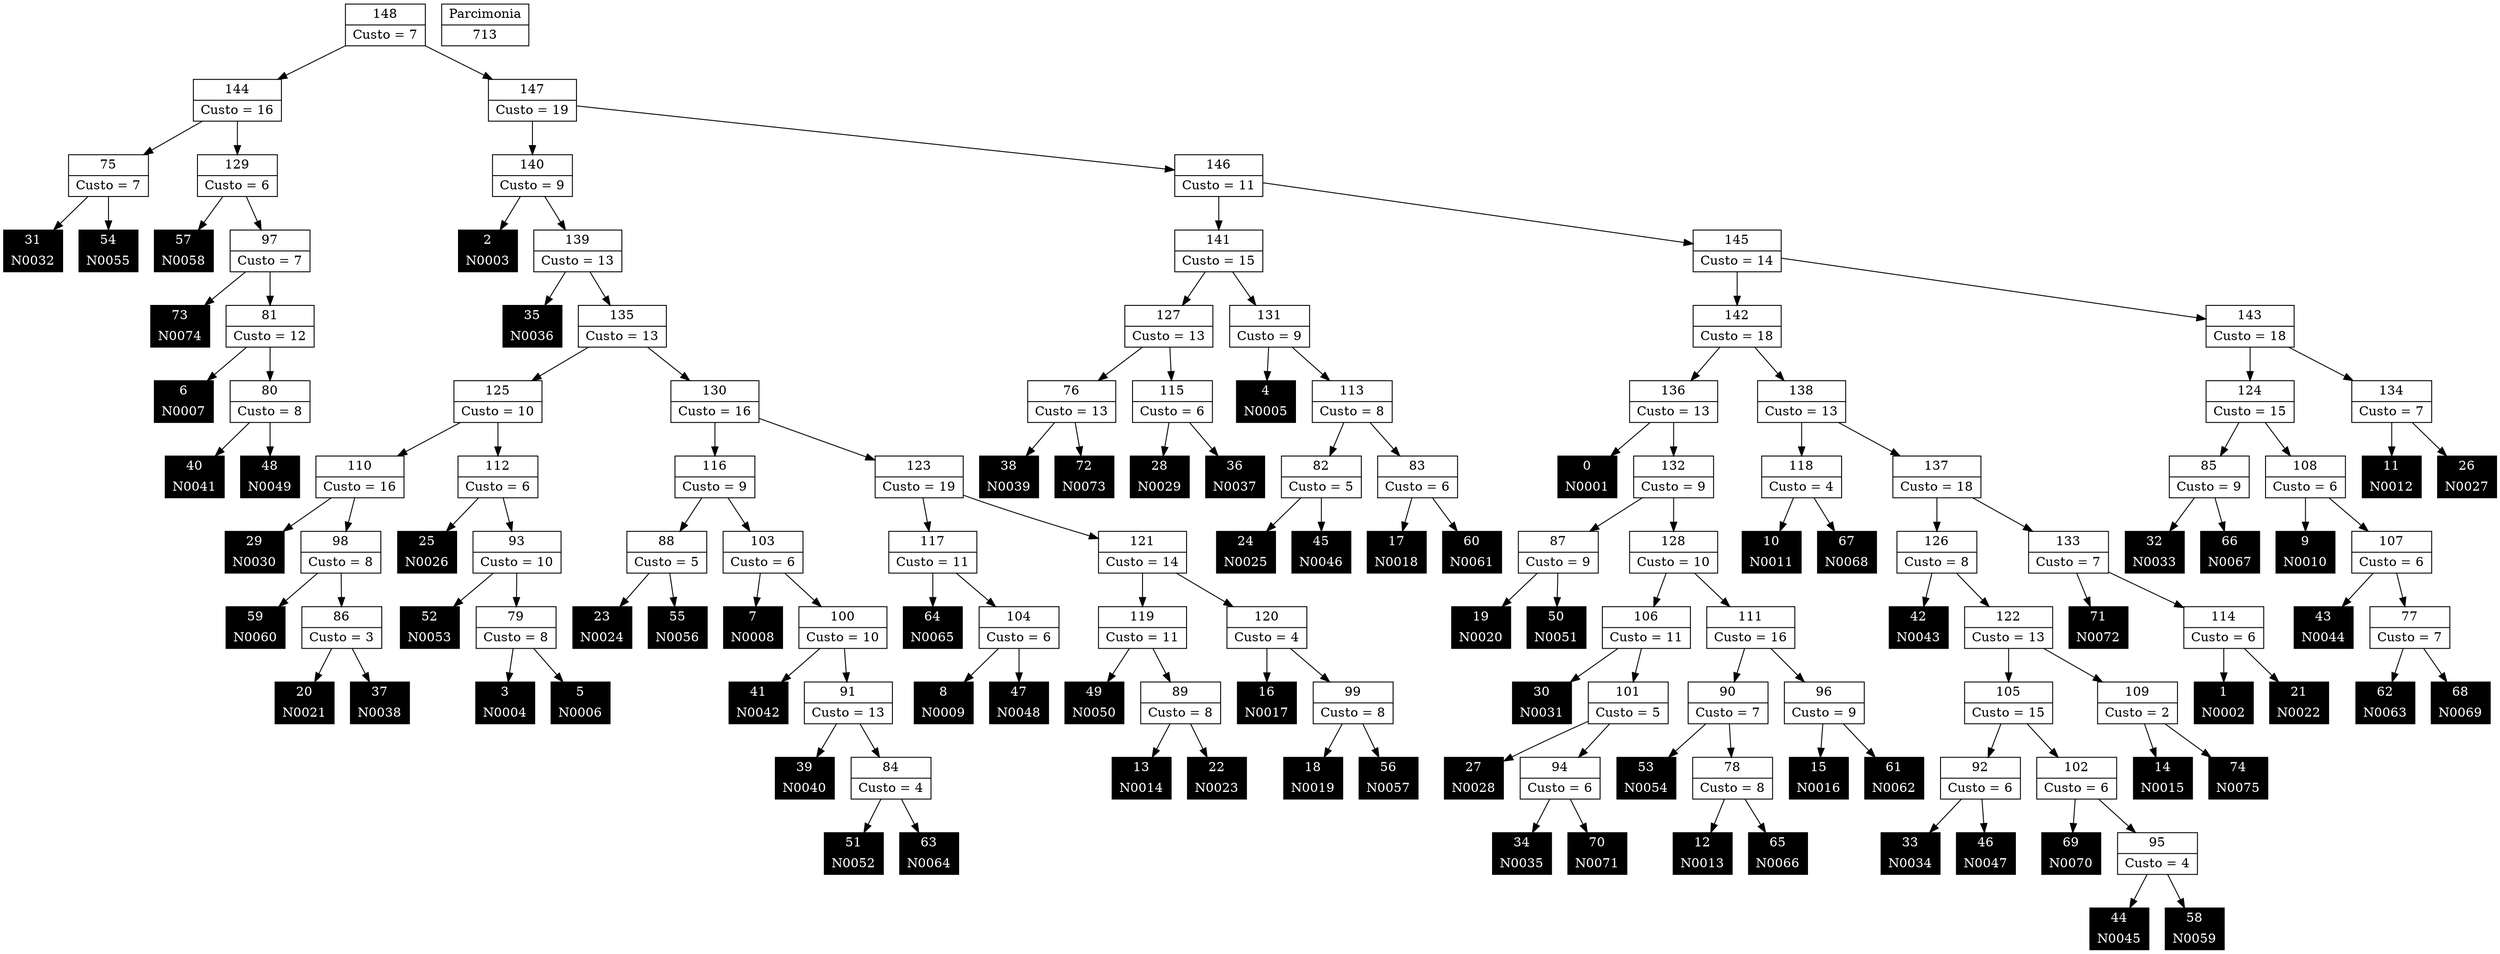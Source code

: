 Digraph G {
0 [shape="record", label="{0 | N0001}",style=filled, color=black, fontcolor=white,fontsize=14, height=0.5]
1 [shape="record", label="{1 | N0002}",style=filled, color=black, fontcolor=white,fontsize=14, height=0.5]
2 [shape="record", label="{2 | N0003}",style=filled, color=black, fontcolor=white,fontsize=14, height=0.5]
3 [shape="record", label="{3 | N0004}",style=filled, color=black, fontcolor=white,fontsize=14, height=0.5]
4 [shape="record", label="{4 | N0005}",style=filled, color=black, fontcolor=white,fontsize=14, height=0.5]
5 [shape="record", label="{5 | N0006}",style=filled, color=black, fontcolor=white,fontsize=14, height=0.5]
6 [shape="record", label="{6 | N0007}",style=filled, color=black, fontcolor=white,fontsize=14, height=0.5]
7 [shape="record", label="{7 | N0008}",style=filled, color=black, fontcolor=white,fontsize=14, height=0.5]
8 [shape="record", label="{8 | N0009}",style=filled, color=black, fontcolor=white,fontsize=14, height=0.5]
9 [shape="record", label="{9 | N0010}",style=filled, color=black, fontcolor=white,fontsize=14, height=0.5]
10 [shape="record", label="{10 | N0011}",style=filled, color=black, fontcolor=white,fontsize=14, height=0.5]
11 [shape="record", label="{11 | N0012}",style=filled, color=black, fontcolor=white,fontsize=14, height=0.5]
12 [shape="record", label="{12 | N0013}",style=filled, color=black, fontcolor=white,fontsize=14, height=0.5]
13 [shape="record", label="{13 | N0014}",style=filled, color=black, fontcolor=white,fontsize=14, height=0.5]
14 [shape="record", label="{14 | N0015}",style=filled, color=black, fontcolor=white,fontsize=14, height=0.5]
15 [shape="record", label="{15 | N0016}",style=filled, color=black, fontcolor=white,fontsize=14, height=0.5]
16 [shape="record", label="{16 | N0017}",style=filled, color=black, fontcolor=white,fontsize=14, height=0.5]
17 [shape="record", label="{17 | N0018}",style=filled, color=black, fontcolor=white,fontsize=14, height=0.5]
18 [shape="record", label="{18 | N0019}",style=filled, color=black, fontcolor=white,fontsize=14, height=0.5]
19 [shape="record", label="{19 | N0020}",style=filled, color=black, fontcolor=white,fontsize=14, height=0.5]
20 [shape="record", label="{20 | N0021}",style=filled, color=black, fontcolor=white,fontsize=14, height=0.5]
21 [shape="record", label="{21 | N0022}",style=filled, color=black, fontcolor=white,fontsize=14, height=0.5]
22 [shape="record", label="{22 | N0023}",style=filled, color=black, fontcolor=white,fontsize=14, height=0.5]
23 [shape="record", label="{23 | N0024}",style=filled, color=black, fontcolor=white,fontsize=14, height=0.5]
24 [shape="record", label="{24 | N0025}",style=filled, color=black, fontcolor=white,fontsize=14, height=0.5]
25 [shape="record", label="{25 | N0026}",style=filled, color=black, fontcolor=white,fontsize=14, height=0.5]
26 [shape="record", label="{26 | N0027}",style=filled, color=black, fontcolor=white,fontsize=14, height=0.5]
27 [shape="record", label="{27 | N0028}",style=filled, color=black, fontcolor=white,fontsize=14, height=0.5]
28 [shape="record", label="{28 | N0029}",style=filled, color=black, fontcolor=white,fontsize=14, height=0.5]
29 [shape="record", label="{29 | N0030}",style=filled, color=black, fontcolor=white,fontsize=14, height=0.5]
30 [shape="record", label="{30 | N0031}",style=filled, color=black, fontcolor=white,fontsize=14, height=0.5]
31 [shape="record", label="{31 | N0032}",style=filled, color=black, fontcolor=white,fontsize=14, height=0.5]
32 [shape="record", label="{32 | N0033}",style=filled, color=black, fontcolor=white,fontsize=14, height=0.5]
33 [shape="record", label="{33 | N0034}",style=filled, color=black, fontcolor=white,fontsize=14, height=0.5]
34 [shape="record", label="{34 | N0035}",style=filled, color=black, fontcolor=white,fontsize=14, height=0.5]
35 [shape="record", label="{35 | N0036}",style=filled, color=black, fontcolor=white,fontsize=14, height=0.5]
36 [shape="record", label="{36 | N0037}",style=filled, color=black, fontcolor=white,fontsize=14, height=0.5]
37 [shape="record", label="{37 | N0038}",style=filled, color=black, fontcolor=white,fontsize=14, height=0.5]
38 [shape="record", label="{38 | N0039}",style=filled, color=black, fontcolor=white,fontsize=14, height=0.5]
39 [shape="record", label="{39 | N0040}",style=filled, color=black, fontcolor=white,fontsize=14, height=0.5]
40 [shape="record", label="{40 | N0041}",style=filled, color=black, fontcolor=white,fontsize=14, height=0.5]
41 [shape="record", label="{41 | N0042}",style=filled, color=black, fontcolor=white,fontsize=14, height=0.5]
42 [shape="record", label="{42 | N0043}",style=filled, color=black, fontcolor=white,fontsize=14, height=0.5]
43 [shape="record", label="{43 | N0044}",style=filled, color=black, fontcolor=white,fontsize=14, height=0.5]
44 [shape="record", label="{44 | N0045}",style=filled, color=black, fontcolor=white,fontsize=14, height=0.5]
45 [shape="record", label="{45 | N0046}",style=filled, color=black, fontcolor=white,fontsize=14, height=0.5]
46 [shape="record", label="{46 | N0047}",style=filled, color=black, fontcolor=white,fontsize=14, height=0.5]
47 [shape="record", label="{47 | N0048}",style=filled, color=black, fontcolor=white,fontsize=14, height=0.5]
48 [shape="record", label="{48 | N0049}",style=filled, color=black, fontcolor=white,fontsize=14, height=0.5]
49 [shape="record", label="{49 | N0050}",style=filled, color=black, fontcolor=white,fontsize=14, height=0.5]
50 [shape="record", label="{50 | N0051}",style=filled, color=black, fontcolor=white,fontsize=14, height=0.5]
51 [shape="record", label="{51 | N0052}",style=filled, color=black, fontcolor=white,fontsize=14, height=0.5]
52 [shape="record", label="{52 | N0053}",style=filled, color=black, fontcolor=white,fontsize=14, height=0.5]
53 [shape="record", label="{53 | N0054}",style=filled, color=black, fontcolor=white,fontsize=14, height=0.5]
54 [shape="record", label="{54 | N0055}",style=filled, color=black, fontcolor=white,fontsize=14, height=0.5]
55 [shape="record", label="{55 | N0056}",style=filled, color=black, fontcolor=white,fontsize=14, height=0.5]
56 [shape="record", label="{56 | N0057}",style=filled, color=black, fontcolor=white,fontsize=14, height=0.5]
57 [shape="record", label="{57 | N0058}",style=filled, color=black, fontcolor=white,fontsize=14, height=0.5]
58 [shape="record", label="{58 | N0059}",style=filled, color=black, fontcolor=white,fontsize=14, height=0.5]
59 [shape="record", label="{59 | N0060}",style=filled, color=black, fontcolor=white,fontsize=14, height=0.5]
60 [shape="record", label="{60 | N0061}",style=filled, color=black, fontcolor=white,fontsize=14, height=0.5]
61 [shape="record", label="{61 | N0062}",style=filled, color=black, fontcolor=white,fontsize=14, height=0.5]
62 [shape="record", label="{62 | N0063}",style=filled, color=black, fontcolor=white,fontsize=14, height=0.5]
63 [shape="record", label="{63 | N0064}",style=filled, color=black, fontcolor=white,fontsize=14, height=0.5]
64 [shape="record", label="{64 | N0065}",style=filled, color=black, fontcolor=white,fontsize=14, height=0.5]
65 [shape="record", label="{65 | N0066}",style=filled, color=black, fontcolor=white,fontsize=14, height=0.5]
66 [shape="record", label="{66 | N0067}",style=filled, color=black, fontcolor=white,fontsize=14, height=0.5]
67 [shape="record", label="{67 | N0068}",style=filled, color=black, fontcolor=white,fontsize=14, height=0.5]
68 [shape="record", label="{68 | N0069}",style=filled, color=black, fontcolor=white,fontsize=14, height=0.5]
69 [shape="record", label="{69 | N0070}",style=filled, color=black, fontcolor=white,fontsize=14, height=0.5]
70 [shape="record", label="{70 | N0071}",style=filled, color=black, fontcolor=white,fontsize=14, height=0.5]
71 [shape="record", label="{71 | N0072}",style=filled, color=black, fontcolor=white,fontsize=14, height=0.5]
72 [shape="record", label="{72 | N0073}",style=filled, color=black, fontcolor=white,fontsize=14, height=0.5]
73 [shape="record", label="{73 | N0074}",style=filled, color=black, fontcolor=white,fontsize=14, height=0.5]
74 [shape="record", label="{74 | N0075}",style=filled, color=black, fontcolor=white,fontsize=14, height=0.5]
75 [shape="record", label="{75|Custo = 7}"]
76 [shape="record", label="{76|Custo = 13}"]
77 [shape="record", label="{77|Custo = 7}"]
78 [shape="record", label="{78|Custo = 8}"]
79 [shape="record", label="{79|Custo = 8}"]
80 [shape="record", label="{80|Custo = 8}"]
81 [shape="record", label="{81|Custo = 12}"]
82 [shape="record", label="{82|Custo = 5}"]
83 [shape="record", label="{83|Custo = 6}"]
84 [shape="record", label="{84|Custo = 4}"]
85 [shape="record", label="{85|Custo = 9}"]
86 [shape="record", label="{86|Custo = 3}"]
87 [shape="record", label="{87|Custo = 9}"]
88 [shape="record", label="{88|Custo = 5}"]
89 [shape="record", label="{89|Custo = 8}"]
90 [shape="record", label="{90|Custo = 7}"]
91 [shape="record", label="{91|Custo = 13}"]
92 [shape="record", label="{92|Custo = 6}"]
93 [shape="record", label="{93|Custo = 10}"]
94 [shape="record", label="{94|Custo = 6}"]
95 [shape="record", label="{95|Custo = 4}"]
96 [shape="record", label="{96|Custo = 9}"]
97 [shape="record", label="{97|Custo = 7}"]
98 [shape="record", label="{98|Custo = 8}"]
99 [shape="record", label="{99|Custo = 8}"]
100 [shape="record", label="{100|Custo = 10}"]
101 [shape="record", label="{101|Custo = 5}"]
102 [shape="record", label="{102|Custo = 6}"]
103 [shape="record", label="{103|Custo = 6}"]
104 [shape="record", label="{104|Custo = 6}"]
105 [shape="record", label="{105|Custo = 15}"]
106 [shape="record", label="{106|Custo = 11}"]
107 [shape="record", label="{107|Custo = 6}"]
108 [shape="record", label="{108|Custo = 6}"]
109 [shape="record", label="{109|Custo = 2}"]
110 [shape="record", label="{110|Custo = 16}"]
111 [shape="record", label="{111|Custo = 16}"]
112 [shape="record", label="{112|Custo = 6}"]
113 [shape="record", label="{113|Custo = 8}"]
114 [shape="record", label="{114|Custo = 6}"]
115 [shape="record", label="{115|Custo = 6}"]
116 [shape="record", label="{116|Custo = 9}"]
117 [shape="record", label="{117|Custo = 11}"]
118 [shape="record", label="{118|Custo = 4}"]
119 [shape="record", label="{119|Custo = 11}"]
120 [shape="record", label="{120|Custo = 4}"]
121 [shape="record", label="{121|Custo = 14}"]
122 [shape="record", label="{122|Custo = 13}"]
123 [shape="record", label="{123|Custo = 19}"]
124 [shape="record", label="{124|Custo = 15}"]
125 [shape="record", label="{125|Custo = 10}"]
126 [shape="record", label="{126|Custo = 8}"]
127 [shape="record", label="{127|Custo = 13}"]
128 [shape="record", label="{128|Custo = 10}"]
129 [shape="record", label="{129|Custo = 6}"]
130 [shape="record", label="{130|Custo = 16}"]
131 [shape="record", label="{131|Custo = 9}"]
132 [shape="record", label="{132|Custo = 9}"]
133 [shape="record", label="{133|Custo = 7}"]
134 [shape="record", label="{134|Custo = 7}"]
135 [shape="record", label="{135|Custo = 13}"]
136 [shape="record", label="{136|Custo = 13}"]
137 [shape="record", label="{137|Custo = 18}"]
138 [shape="record", label="{138|Custo = 13}"]
139 [shape="record", label="{139|Custo = 13}"]
140 [shape="record", label="{140|Custo = 9}"]
141 [shape="record", label="{141|Custo = 15}"]
142 [shape="record", label="{142|Custo = 18}"]
143 [shape="record", label="{143|Custo = 18}"]
144 [shape="record", label="{144|Custo = 16}"]
145 [shape="record", label="{145|Custo = 14}"]
146 [shape="record", label="{146|Custo = 11}"]
147 [shape="record", label="{147|Custo = 19}"]
148 [shape="record", label="{148|Custo = 7}"]

75->54
75->31
76->72
76->38
77->68
77->62
78->65
78->12
79->5
79->3
80->48
80->40
81->80
81->6
82->45
82->24
83->60
83->17
84->63
84->51
85->66
85->32
86->37
86->20
87->50
87->19
88->55
88->23
89->22
89->13
90->78
90->53
91->84
91->39
92->46
92->33
93->79
93->52
94->70
94->34
95->58
95->44
96->61
96->15
97->81
97->73
98->86
98->59
99->56
99->18
100->91
100->41
101->94
101->27
102->95
102->69
103->100
103->7
104->47
104->8
105->102
105->92
106->101
106->30
107->77
107->43
108->107
108->9
109->74
109->14
110->98
110->29
111->96
111->90
112->93
112->25
113->83
113->82
114->21
114->1
115->36
115->28
116->103
116->88
117->104
117->64
118->67
118->10
119->89
119->49
120->99
120->16
121->120
121->119
122->109
122->105
123->121
123->117
124->108
124->85
125->112
125->110
126->122
126->42
127->115
127->76
128->111
128->106
129->97
129->57
130->123
130->116
131->113
131->4
132->128
132->87
133->114
133->71
134->26
134->11
135->130
135->125
136->132
136->0
137->133
137->126
138->137
138->118
139->135
139->35
140->139
140->2
141->131
141->127
142->138
142->136
143->134
143->124
144->129
144->75
145->143
145->142
146->145
146->141
147->146
147->140
148->147
148->144

713 [shape="record", label="{Parcimonia|713}"]
}